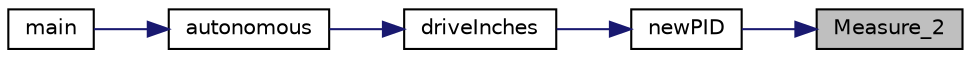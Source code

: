 digraph "Measure_2"
{
 // LATEX_PDF_SIZE
  edge [fontname="Helvetica",fontsize="10",labelfontname="Helvetica",labelfontsize="10"];
  node [fontname="Helvetica",fontsize="10",shape=record];
  rankdir="RL";
  Node1 [label="Measure_2",height=0.2,width=0.4,color="black", fillcolor="grey75", style="filled", fontcolor="black",tooltip=" "];
  Node1 -> Node2 [dir="back",color="midnightblue",fontsize="10",style="solid",fontname="Helvetica"];
  Node2 [label="newPID",height=0.2,width=0.4,color="black", fillcolor="white", style="filled",URL="$pid_8cpp.html#a663ddb5296c1d7ae9185d31bad693988",tooltip=" "];
  Node2 -> Node3 [dir="back",color="midnightblue",fontsize="10",style="solid",fontname="Helvetica"];
  Node3 [label="driveInches",height=0.2,width=0.4,color="black", fillcolor="white", style="filled",URL="$auton_8cpp.html#a54e5fc6bd4c61bdc5cca4eb3846e0689",tooltip=" "];
  Node3 -> Node4 [dir="back",color="midnightblue",fontsize="10",style="solid",fontname="Helvetica"];
  Node4 [label="autonomous",height=0.2,width=0.4,color="black", fillcolor="white", style="filled",URL="$main_8cpp.html#a3c7ca506bbc071fa740de13805b7f376",tooltip=" "];
  Node4 -> Node5 [dir="back",color="midnightblue",fontsize="10",style="solid",fontname="Helvetica"];
  Node5 [label="main",height=0.2,width=0.4,color="black", fillcolor="white", style="filled",URL="$main_8cpp.html#ae66f6b31b5ad750f1fe042a706a4e3d4",tooltip=" "];
}
